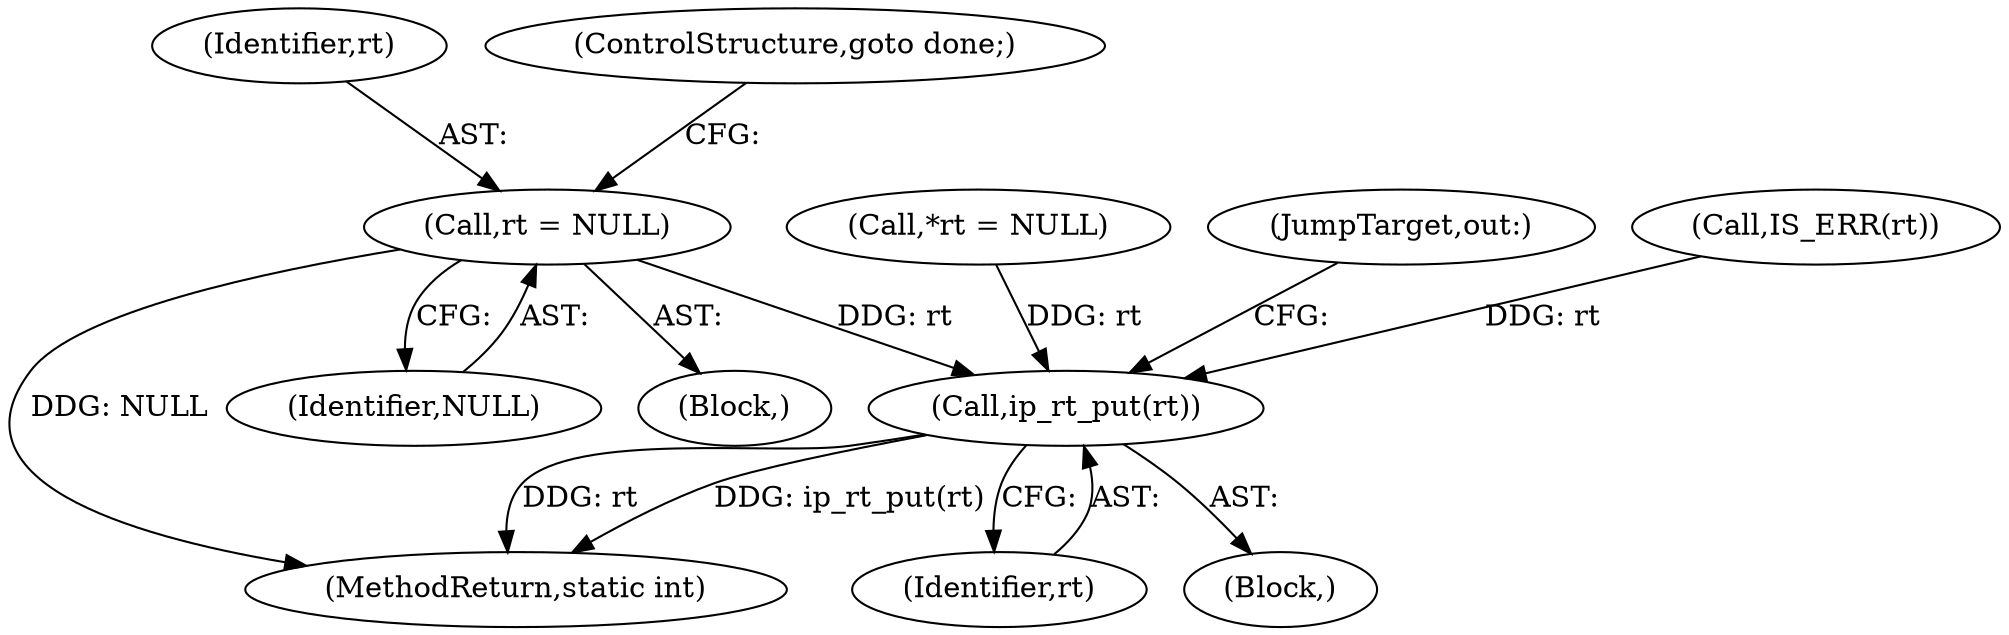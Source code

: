 digraph "0_linux_f6d8bd051c391c1c0458a30b2a7abcd939329259_27@pointer" {
"1000454" [label="(Call,rt = NULL)"];
"1000571" [label="(Call,ip_rt_put(rt))"];
"1000111" [label="(Block,)"];
"1000455" [label="(Identifier,rt)"];
"1000119" [label="(Call,*rt = NULL)"];
"1000457" [label="(ControlStructure,goto done;)"];
"1000454" [label="(Call,rt = NULL)"];
"1000602" [label="(MethodReturn,static int)"];
"1000571" [label="(Call,ip_rt_put(rt))"];
"1000572" [label="(Identifier,rt)"];
"1000573" [label="(JumpTarget,out:)"];
"1000449" [label="(Block,)"];
"1000456" [label="(Identifier,NULL)"];
"1000447" [label="(Call,IS_ERR(rt))"];
"1000454" -> "1000449"  [label="AST: "];
"1000454" -> "1000456"  [label="CFG: "];
"1000455" -> "1000454"  [label="AST: "];
"1000456" -> "1000454"  [label="AST: "];
"1000457" -> "1000454"  [label="CFG: "];
"1000454" -> "1000602"  [label="DDG: NULL"];
"1000454" -> "1000571"  [label="DDG: rt"];
"1000571" -> "1000111"  [label="AST: "];
"1000571" -> "1000572"  [label="CFG: "];
"1000572" -> "1000571"  [label="AST: "];
"1000573" -> "1000571"  [label="CFG: "];
"1000571" -> "1000602"  [label="DDG: ip_rt_put(rt)"];
"1000571" -> "1000602"  [label="DDG: rt"];
"1000119" -> "1000571"  [label="DDG: rt"];
"1000447" -> "1000571"  [label="DDG: rt"];
}
